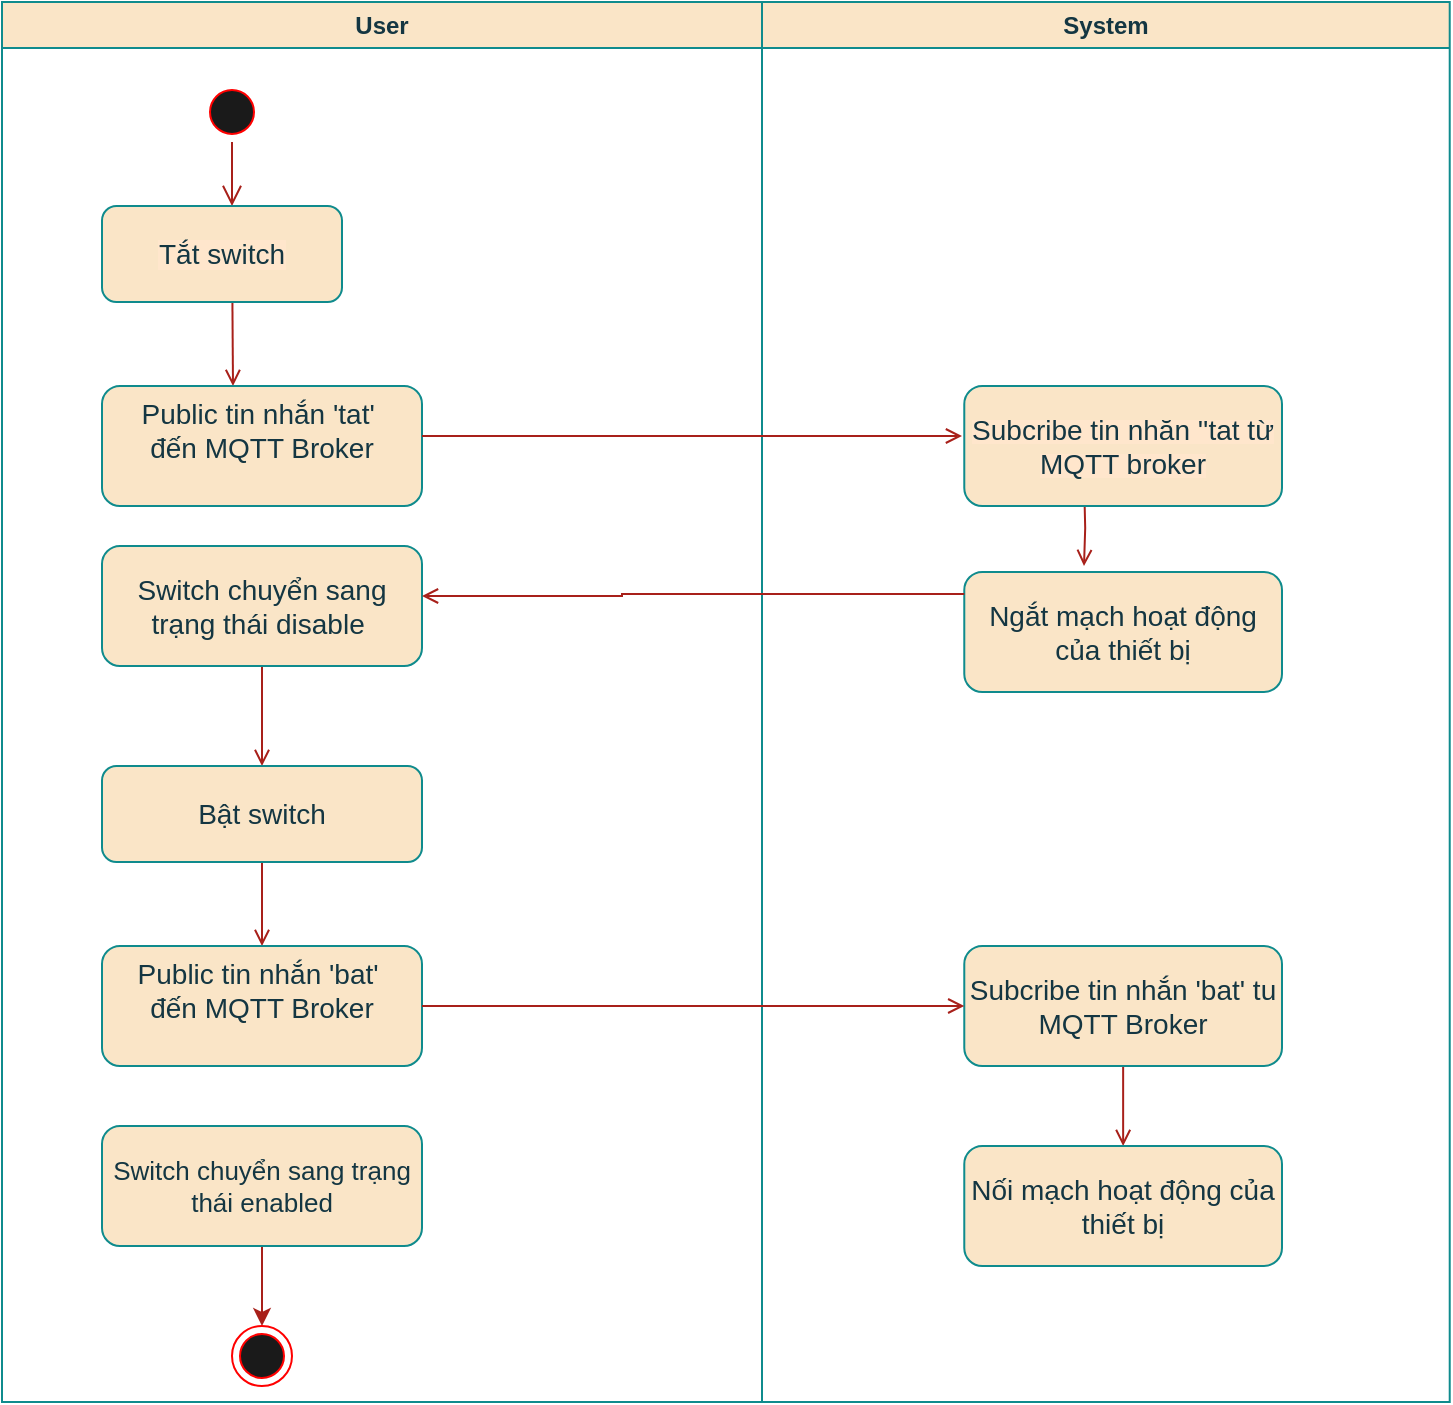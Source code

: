 <mxfile version="25.0.3" pages="6">
  <diagram name="Page-1" id="e7e014a7-5840-1c2e-5031-d8a46d1fe8dd">
    <mxGraphModel dx="1500" dy="806" grid="0" gridSize="10" guides="1" tooltips="1" connect="1" arrows="1" fold="1" page="1" pageScale="1" pageWidth="1169" pageHeight="826" background="none" math="0" shadow="0">
      <root>
        <mxCell id="0" />
        <mxCell id="1" parent="0" />
        <mxCell id="2" value="User" style="swimlane;whiteSpace=wrap;aspect=fixed;fillColor=#FAE5C7;strokeColor=#0F8B8D;labelBackgroundColor=none;fontColor=#143642;" parent="1" vertex="1">
          <mxGeometry x="160" y="40" width="380" height="700" as="geometry" />
        </mxCell>
        <mxCell id="5" value="" style="ellipse;shape=startState;fillColor=#1A1A1A;strokeColor=#FF0000;labelBackgroundColor=none;fontColor=#143642;" parent="2" vertex="1">
          <mxGeometry x="100" y="40" width="30" height="30" as="geometry" />
        </mxCell>
        <mxCell id="6" value="" style="edgeStyle=elbowEdgeStyle;elbow=horizontal;verticalAlign=bottom;endArrow=open;endSize=8;strokeColor=#A8201A;endFill=1;rounded=0;fontSize=13;labelBackgroundColor=none;fontColor=default;" parent="2" source="5" edge="1">
          <mxGeometry x="100" y="40" as="geometry">
            <mxPoint x="115" y="102" as="targetPoint" />
          </mxGeometry>
        </mxCell>
        <mxCell id="9" value="" style="endArrow=open;strokeColor=#A8201A;endFill=1;rounded=0;fontSize=13;labelBackgroundColor=none;fontColor=default;" parent="2" edge="1">
          <mxGeometry relative="1" as="geometry">
            <mxPoint x="115.143" y="142" as="sourcePoint" />
            <mxPoint x="115.5" y="192" as="targetPoint" />
          </mxGeometry>
        </mxCell>
        <mxCell id="tD_DrnIzGh9cRPsZDn5A-84" value="&lt;font style=&quot;font-size: 14px;&quot;&gt;Public tin nhắn &#39;tat&#39;&amp;nbsp;&lt;br style=&quot;padding: 0px; margin: 0px;&quot;&gt;đến MQTT Broker&lt;/font&gt;&lt;div style=&quot;padding: 0px; margin: 0px;&quot;&gt;&lt;br style=&quot;padding: 0px; margin: 0px; text-wrap-mode: nowrap;&quot;&gt;&lt;/div&gt;" style="rounded=1;whiteSpace=wrap;html=1;fontFamily=Helvetica;fontSize=13;labelBackgroundColor=none;fillColor=#FAE5C7;strokeColor=#0F8B8D;fontColor=#143642;" parent="2" vertex="1">
          <mxGeometry x="50" y="192" width="160" height="60" as="geometry" />
        </mxCell>
        <mxCell id="tD_DrnIzGh9cRPsZDn5A-85" value="&lt;span style=&quot;text-wrap-mode: nowrap; background-color: rgb(255, 230, 204);&quot;&gt;&lt;font style=&quot;font-size: 14px;&quot;&gt;Tắt switch&lt;/font&gt;&lt;/span&gt;" style="rounded=1;whiteSpace=wrap;html=1;fontFamily=Helvetica;fontSize=13;labelBackgroundColor=none;fillColor=#FAE5C7;strokeColor=#0F8B8D;fontColor=#143642;" parent="2" vertex="1">
          <mxGeometry x="50" y="102" width="120" height="48" as="geometry" />
        </mxCell>
        <mxCell id="tD_DrnIzGh9cRPsZDn5A-90" value="" style="edgeStyle=orthogonalEdgeStyle;shape=connector;rounded=0;orthogonalLoop=1;jettySize=auto;html=1;strokeColor=#A8201A;align=center;verticalAlign=middle;fontFamily=Helvetica;fontSize=13;fontColor=default;labelBackgroundColor=none;endArrow=open;endFill=0;" parent="2" source="tD_DrnIzGh9cRPsZDn5A-86" target="tD_DrnIzGh9cRPsZDn5A-89" edge="1">
          <mxGeometry relative="1" as="geometry" />
        </mxCell>
        <mxCell id="tD_DrnIzGh9cRPsZDn5A-86" value="&lt;span style=&quot;background-color: rgb(250, 229, 199);&quot;&gt;&lt;font style=&quot;font-size: 14px;&quot;&gt;&lt;span style=&quot;text-wrap-mode: nowrap;&quot;&gt;Switch chuyển sang&lt;/span&gt;&lt;br style=&quot;padding: 0px; margin: 0px; text-wrap-mode: nowrap;&quot;&gt;&lt;span style=&quot;text-wrap-mode: nowrap;&quot;&gt;trạng thái disable&amp;nbsp;&lt;/span&gt;&lt;/font&gt;&lt;/span&gt;" style="rounded=1;whiteSpace=wrap;html=1;fontFamily=Helvetica;fontSize=13;fontColor=#143642;labelBackgroundColor=none;fillColor=#FAE5C7;strokeColor=#0F8B8D;" parent="2" vertex="1">
          <mxGeometry x="50" y="272" width="160" height="60" as="geometry" />
        </mxCell>
        <mxCell id="tD_DrnIzGh9cRPsZDn5A-68" style="edgeStyle=orthogonalEdgeStyle;rounded=0;orthogonalLoop=1;jettySize=auto;html=1;exitX=0.5;exitY=1;exitDx=0;exitDy=0;fontSize=13;labelBackgroundColor=none;strokeColor=#A8201A;fontColor=default;" parent="2" edge="1">
          <mxGeometry relative="1" as="geometry">
            <mxPoint x="110" y="508" as="sourcePoint" />
            <mxPoint x="110" y="508" as="targetPoint" />
          </mxGeometry>
        </mxCell>
        <mxCell id="tD_DrnIzGh9cRPsZDn5A-92" value="" style="edgeStyle=orthogonalEdgeStyle;shape=connector;rounded=0;orthogonalLoop=1;jettySize=auto;html=1;strokeColor=#A8201A;align=center;verticalAlign=middle;fontFamily=Helvetica;fontSize=13;fontColor=default;labelBackgroundColor=none;endArrow=open;endFill=0;" parent="2" source="tD_DrnIzGh9cRPsZDn5A-89" target="tD_DrnIzGh9cRPsZDn5A-91" edge="1">
          <mxGeometry relative="1" as="geometry" />
        </mxCell>
        <mxCell id="tD_DrnIzGh9cRPsZDn5A-89" value="&lt;span style=&quot;background-color: rgb(250, 229, 199);&quot;&gt;&lt;font style=&quot;font-size: 14px;&quot;&gt;Bật switch&lt;/font&gt;&lt;/span&gt;" style="whiteSpace=wrap;html=1;fontSize=13;rounded=1;labelBackgroundColor=none;fillColor=#FAE5C7;strokeColor=#0F8B8D;fontColor=#143642;" parent="2" vertex="1">
          <mxGeometry x="50" y="382" width="160" height="48" as="geometry" />
        </mxCell>
        <mxCell id="tD_DrnIzGh9cRPsZDn5A-91" value="&lt;font style=&quot;font-size: 14px;&quot;&gt;Public tin nhắn &#39;bat&#39;&amp;nbsp;&lt;br style=&quot;padding: 0px; margin: 0px;&quot;&gt;đến MQTT Broker&lt;/font&gt;&lt;div style=&quot;padding: 0px; margin: 0px;&quot;&gt;&lt;br style=&quot;text-wrap-mode: nowrap; background-color: rgb(251, 251, 251); padding: 0px; margin: 0px;&quot;&gt;&lt;/div&gt;" style="whiteSpace=wrap;html=1;fontSize=13;rounded=1;labelBackgroundColor=none;fillColor=#FAE5C7;strokeColor=#0F8B8D;fontColor=#143642;" parent="2" vertex="1">
          <mxGeometry x="50" y="472" width="160" height="60" as="geometry" />
        </mxCell>
        <mxCell id="yrmoP5E2JA9eLpOLEgQy-10" value="" style="edgeStyle=orthogonalEdgeStyle;rounded=0;orthogonalLoop=1;jettySize=auto;html=1;strokeColor=#A8201A;fontColor=#143642;fillColor=#FAE5C7;" edge="1" parent="2" source="tD_DrnIzGh9cRPsZDn5A-99" target="qyXkb2FAPIPXSBDFs5eR-9">
          <mxGeometry relative="1" as="geometry" />
        </mxCell>
        <mxCell id="tD_DrnIzGh9cRPsZDn5A-99" value="Switch chuyển sang trạng thái enabled" style="rounded=1;whiteSpace=wrap;html=1;fontFamily=Helvetica;fontSize=13;fontColor=#143642;labelBackgroundColor=none;fillColor=#FAE5C7;strokeColor=#0F8B8D;" parent="2" vertex="1">
          <mxGeometry x="50" y="562" width="160" height="60" as="geometry" />
        </mxCell>
        <mxCell id="qyXkb2FAPIPXSBDFs5eR-9" value="" style="ellipse;html=1;shape=endState;fillColor=#1A1A1A;strokeColor=#FF0000;fontFamily=Helvetica;fontSize=11;fontColor=#143642;labelBackgroundColor=none;" parent="2" vertex="1">
          <mxGeometry x="115" y="662" width="30" height="30" as="geometry" />
        </mxCell>
        <mxCell id="3" value="System" style="swimlane;whiteSpace=wrap;aspect=fixed;fillColor=#FAE5C7;strokeColor=#0F8B8D;labelBackgroundColor=none;fontColor=#143642;" parent="1" vertex="1">
          <mxGeometry x="540" y="40" width="343.86" height="700" as="geometry" />
        </mxCell>
        <mxCell id="tD_DrnIzGh9cRPsZDn5A-74" value="" style="edgeStyle=orthogonalEdgeStyle;rounded=0;orthogonalLoop=1;jettySize=auto;html=1;endArrow=open;endFill=0;fontSize=13;labelBackgroundColor=none;strokeColor=#A8201A;fontColor=default;" parent="3" edge="1">
          <mxGeometry relative="1" as="geometry">
            <mxPoint x="161.1" y="242" as="sourcePoint" />
            <mxPoint x="161" y="282" as="targetPoint" />
          </mxGeometry>
        </mxCell>
        <mxCell id="tD_DrnIzGh9cRPsZDn5A-96" value="" style="edgeStyle=orthogonalEdgeStyle;shape=connector;rounded=0;orthogonalLoop=1;jettySize=auto;html=1;strokeColor=#A8201A;align=center;verticalAlign=middle;fontFamily=Helvetica;fontSize=13;fontColor=default;labelBackgroundColor=none;endArrow=open;endFill=0;" parent="3" source="tD_DrnIzGh9cRPsZDn5A-93" target="tD_DrnIzGh9cRPsZDn5A-95" edge="1">
          <mxGeometry relative="1" as="geometry" />
        </mxCell>
        <mxCell id="tD_DrnIzGh9cRPsZDn5A-93" value="&lt;div style=&quot;padding: 0px; margin: 0px;&quot;&gt;&lt;span style=&quot;text-align: left; background-color: rgb(250, 229, 199);&quot;&gt;&lt;font style=&quot;font-size: 14px;&quot;&gt;Subcribe tin nhắn &#39;bat&#39; tu MQTT Broker&lt;/font&gt;&lt;/span&gt;&lt;/div&gt;" style="whiteSpace=wrap;html=1;fontSize=13;rounded=1;labelBackgroundColor=none;fillColor=#FAE5C7;strokeColor=#0F8B8D;fontColor=#143642;" parent="3" vertex="1">
          <mxGeometry x="101.14" y="472" width="158.86" height="60" as="geometry" />
        </mxCell>
        <mxCell id="tD_DrnIzGh9cRPsZDn5A-95" value="&lt;span style=&quot;background-color: rgb(250, 229, 199);&quot;&gt;&lt;font style=&quot;font-size: 14px;&quot;&gt;Nối mạch hoạt động của thiết bị&lt;/font&gt;&lt;/span&gt;" style="whiteSpace=wrap;html=1;fontSize=13;rounded=1;labelBackgroundColor=none;fillColor=#FAE5C7;strokeColor=#0F8B8D;fontColor=#143642;" parent="3" vertex="1">
          <mxGeometry x="101.14" y="572" width="158.86" height="60" as="geometry" />
        </mxCell>
        <mxCell id="tD_DrnIzGh9cRPsZDn5A-97" value="&lt;span style=&quot;background-color: rgb(255, 230, 204);&quot;&gt;&lt;font style=&quot;font-size: 14px;&quot;&gt;Subcribe tin nhăn &#39;&#39;tat từ MQTT broker&lt;/font&gt;&lt;/span&gt;" style="rounded=1;whiteSpace=wrap;html=1;fontFamily=Helvetica;fontSize=11;labelBackgroundColor=none;align=center;fillColor=#FAE5C7;strokeColor=#0F8B8D;fontColor=#143642;" parent="3" vertex="1">
          <mxGeometry x="101.14" y="192" width="158.86" height="60" as="geometry" />
        </mxCell>
        <mxCell id="tD_DrnIzGh9cRPsZDn5A-98" value="&lt;span style=&quot;text-align: left; background-color: rgb(250, 229, 199);&quot;&gt;&lt;font style=&quot;font-size: 14px;&quot;&gt;Ngắt mạch hoạt động của thiết bị&lt;/font&gt;&lt;/span&gt;" style="rounded=1;whiteSpace=wrap;html=1;fontFamily=Helvetica;fontSize=13;fontColor=#143642;labelBackgroundColor=none;fillColor=#FAE5C7;strokeColor=#0F8B8D;" parent="3" vertex="1">
          <mxGeometry x="101.14" y="285" width="158.86" height="60" as="geometry" />
        </mxCell>
        <mxCell id="tD_DrnIzGh9cRPsZDn5A-72" value="" style="edgeStyle=orthogonalEdgeStyle;rounded=0;orthogonalLoop=1;jettySize=auto;html=1;endArrow=open;endFill=0;fontSize=13;labelBackgroundColor=none;strokeColor=#A8201A;fontColor=default;" parent="1" edge="1">
          <mxGeometry relative="1" as="geometry">
            <mxPoint x="370" y="257" as="sourcePoint" />
            <mxPoint x="640" y="257" as="targetPoint" />
          </mxGeometry>
        </mxCell>
        <mxCell id="tD_DrnIzGh9cRPsZDn5A-76" value="" style="edgeStyle=orthogonalEdgeStyle;rounded=0;orthogonalLoop=1;jettySize=auto;html=1;endArrow=open;endFill=0;fontSize=13;labelBackgroundColor=none;strokeColor=#A8201A;fontColor=default;" parent="1" edge="1">
          <mxGeometry relative="1" as="geometry">
            <mxPoint x="641.14" y="336" as="sourcePoint" />
            <mxPoint x="370" y="337" as="targetPoint" />
            <Array as="points">
              <mxPoint x="470" y="336" />
              <mxPoint x="470" y="337" />
            </Array>
          </mxGeometry>
        </mxCell>
        <mxCell id="tD_DrnIzGh9cRPsZDn5A-94" value="" style="edgeStyle=orthogonalEdgeStyle;shape=connector;rounded=0;orthogonalLoop=1;jettySize=auto;html=1;strokeColor=#A8201A;align=center;verticalAlign=middle;fontFamily=Helvetica;fontSize=13;fontColor=default;labelBackgroundColor=none;endArrow=open;endFill=0;" parent="1" source="tD_DrnIzGh9cRPsZDn5A-91" target="tD_DrnIzGh9cRPsZDn5A-93" edge="1">
          <mxGeometry relative="1" as="geometry" />
        </mxCell>
      </root>
    </mxGraphModel>
  </diagram>
  <diagram id="XehMruk8WsHAqBGTvNPU" name="Page-2">
    <mxGraphModel dx="1050" dy="564" grid="0" gridSize="10" guides="1" tooltips="1" connect="1" arrows="1" fold="1" page="1" pageScale="1" pageWidth="827" pageHeight="1169" math="0" shadow="0">
      <root>
        <mxCell id="0" />
        <mxCell id="1" parent="0" />
        <mxCell id="8IP9xR0eqAT0iUTPQ7E3-1" value="User" style="swimlane;whiteSpace=wrap;aspect=fixed;labelBackgroundColor=none;fillColor=#FAE5C7;strokeColor=#0F8B8D;fontColor=#143642;" parent="1" vertex="1">
          <mxGeometry x="40" y="40" width="256.78" height="473" as="geometry" />
        </mxCell>
        <mxCell id="P0gQWqg06MDn_9X7AkVR-2" value="" style="edgeStyle=orthogonalEdgeStyle;rounded=0;orthogonalLoop=1;jettySize=auto;html=1;strokeColor=#A8201A;fontColor=#143642;fillColor=#FAE5C7;" edge="1" parent="8IP9xR0eqAT0iUTPQ7E3-1" source="8IP9xR0eqAT0iUTPQ7E3-2" target="8IP9xR0eqAT0iUTPQ7E3-6">
          <mxGeometry relative="1" as="geometry" />
        </mxCell>
        <mxCell id="8IP9xR0eqAT0iUTPQ7E3-2" value="" style="ellipse;shape=startState;fillColor=#FAE5C7;strokeColor=#0F8B8D;labelBackgroundColor=none;fontColor=#143642;" parent="8IP9xR0eqAT0iUTPQ7E3-1" vertex="1">
          <mxGeometry x="116" y="39" width="30" height="30" as="geometry" />
        </mxCell>
        <mxCell id="8IP9xR0eqAT0iUTPQ7E3-6" value="&lt;span style=&quot;text-wrap-mode: nowrap; background-color: rgb(255, 230, 204);&quot;&gt;&lt;font style=&quot;font-size: 13px;&quot;&gt;Ấn&amp;nbsp; tab Home&lt;/font&gt;&lt;/span&gt;" style="rounded=1;whiteSpace=wrap;html=1;fontFamily=Helvetica;fontSize=11;fontColor=#143642;labelBackgroundColor=none;fillColor=#FAE5C7;strokeColor=#0F8B8D;" parent="8IP9xR0eqAT0iUTPQ7E3-1" vertex="1">
          <mxGeometry x="71" y="102" width="120" height="48" as="geometry" />
        </mxCell>
        <mxCell id="8IP9xR0eqAT0iUTPQ7E3-9" style="edgeStyle=orthogonalEdgeStyle;rounded=0;orthogonalLoop=1;jettySize=auto;html=1;exitX=0.5;exitY=1;exitDx=0;exitDy=0;labelBackgroundColor=none;strokeColor=#A8201A;fontColor=default;" parent="8IP9xR0eqAT0iUTPQ7E3-1" edge="1">
          <mxGeometry relative="1" as="geometry">
            <mxPoint x="110" y="508" as="sourcePoint" />
            <mxPoint x="110" y="508" as="targetPoint" />
          </mxGeometry>
        </mxCell>
        <mxCell id="P0gQWqg06MDn_9X7AkVR-1" value="" style="edgeStyle=orthogonalEdgeStyle;rounded=0;orthogonalLoop=1;jettySize=auto;html=1;strokeColor=#A8201A;fontColor=#143642;fillColor=#FAE5C7;" edge="1" parent="8IP9xR0eqAT0iUTPQ7E3-1" source="ALK8Wkx5_j4MFBwWaCdZ-12" target="ALK8Wkx5_j4MFBwWaCdZ-14">
          <mxGeometry relative="1" as="geometry" />
        </mxCell>
        <mxCell id="ALK8Wkx5_j4MFBwWaCdZ-12" value="&lt;font style=&quot;font-size: 13px;&quot;&gt;Trực quan&amp;nbsp; dữ liệu điện năng đang tiêu thụ dưới dạng biểu đồ đường&lt;/font&gt;" style="whiteSpace=wrap;html=1;fontSize=11;rounded=1;labelBackgroundColor=none;fillColor=#FAE5C7;strokeColor=#0F8B8D;fontColor=#143642;" parent="8IP9xR0eqAT0iUTPQ7E3-1" vertex="1">
          <mxGeometry x="16" y="203" width="230" height="60" as="geometry" />
        </mxCell>
        <mxCell id="P0gQWqg06MDn_9X7AkVR-3" value="" style="edgeStyle=orthogonalEdgeStyle;rounded=0;orthogonalLoop=1;jettySize=auto;html=1;strokeColor=#A8201A;fontColor=#143642;fillColor=#FAE5C7;" edge="1" parent="8IP9xR0eqAT0iUTPQ7E3-1" source="ALK8Wkx5_j4MFBwWaCdZ-14" target="qOSBzhFId25sNRbeD8KJ-6">
          <mxGeometry relative="1" as="geometry" />
        </mxCell>
        <mxCell id="ALK8Wkx5_j4MFBwWaCdZ-14" value="&lt;span style=&quot;font-size: 13px;&quot;&gt;Trực quan dữ liệu điện năng tiêu thụ hàng tháng dưới dạng biểu đồ cột&lt;/span&gt;" style="whiteSpace=wrap;html=1;fontSize=11;rounded=1;labelBackgroundColor=none;fillColor=#FAE5C7;strokeColor=#0F8B8D;fontColor=#143642;" parent="8IP9xR0eqAT0iUTPQ7E3-1" vertex="1">
          <mxGeometry x="16" y="325" width="230" height="60" as="geometry" />
        </mxCell>
        <mxCell id="qOSBzhFId25sNRbeD8KJ-6" value="" style="ellipse;html=1;shape=endState;fillColor=#FAE5C7;strokeColor=#0F8B8D;fontFamily=Helvetica;fontSize=11;fontColor=#143642;labelBackgroundColor=none;" parent="8IP9xR0eqAT0iUTPQ7E3-1" vertex="1">
          <mxGeometry x="116" y="429" width="30" height="30" as="geometry" />
        </mxCell>
        <mxCell id="ALK8Wkx5_j4MFBwWaCdZ-1" value="System" style="swimlane;whiteSpace=wrap;aspect=fixed;labelBackgroundColor=none;fillColor=#FAE5C7;strokeColor=#0F8B8D;fontColor=#143642;" parent="1" vertex="1">
          <mxGeometry x="296.78" y="40" width="232.35" height="473" as="geometry" />
        </mxCell>
        <mxCell id="ALK8Wkx5_j4MFBwWaCdZ-11" value="" style="edgeStyle=orthogonalEdgeStyle;shape=connector;rounded=0;orthogonalLoop=1;jettySize=auto;html=1;strokeColor=#A8201A;align=center;verticalAlign=middle;fontFamily=Helvetica;fontSize=11;fontColor=default;labelBackgroundColor=none;endArrow=open;endFill=0;" parent="ALK8Wkx5_j4MFBwWaCdZ-1" source="ALK8Wkx5_j4MFBwWaCdZ-8" target="ALK8Wkx5_j4MFBwWaCdZ-10" edge="1">
          <mxGeometry relative="1" as="geometry" />
        </mxCell>
        <mxCell id="ALK8Wkx5_j4MFBwWaCdZ-8" value="&lt;font style=&quot;font-size: 13px;&quot;&gt;Lấy dữ liệu điện năng đang tiêu thụ&lt;/font&gt;" style="whiteSpace=wrap;html=1;fontSize=11;rounded=1;labelBackgroundColor=none;fillColor=#FAE5C7;strokeColor=#0F8B8D;fontColor=#143642;" parent="ALK8Wkx5_j4MFBwWaCdZ-1" vertex="1">
          <mxGeometry x="59.22" y="96" width="150" height="60" as="geometry" />
        </mxCell>
        <mxCell id="ALK8Wkx5_j4MFBwWaCdZ-10" value="&lt;font style=&quot;font-size: 13px;&quot;&gt;Lây dữ liệu lịch sử điện năng tiêu thụ hàng tháng&lt;/font&gt;" style="whiteSpace=wrap;html=1;fontSize=11;rounded=1;labelBackgroundColor=none;fillColor=#FAE5C7;strokeColor=#0F8B8D;fontColor=#143642;" parent="ALK8Wkx5_j4MFBwWaCdZ-1" vertex="1">
          <mxGeometry x="59.22" y="203" width="150" height="60" as="geometry" />
        </mxCell>
        <mxCell id="ALK8Wkx5_j4MFBwWaCdZ-9" value="" style="edgeStyle=orthogonalEdgeStyle;shape=connector;rounded=0;orthogonalLoop=1;jettySize=auto;html=1;strokeColor=#A8201A;align=center;verticalAlign=middle;fontFamily=Helvetica;fontSize=11;fontColor=default;labelBackgroundColor=none;endArrow=open;endFill=0;" parent="1" source="8IP9xR0eqAT0iUTPQ7E3-6" target="ALK8Wkx5_j4MFBwWaCdZ-8" edge="1">
          <mxGeometry relative="1" as="geometry" />
        </mxCell>
        <mxCell id="ALK8Wkx5_j4MFBwWaCdZ-13" value="" style="edgeStyle=orthogonalEdgeStyle;shape=connector;rounded=0;orthogonalLoop=1;jettySize=auto;html=1;strokeColor=#A8201A;align=center;verticalAlign=middle;fontFamily=Helvetica;fontSize=11;fontColor=default;labelBackgroundColor=none;endArrow=open;endFill=0;" parent="1" source="ALK8Wkx5_j4MFBwWaCdZ-10" target="ALK8Wkx5_j4MFBwWaCdZ-12" edge="1">
          <mxGeometry relative="1" as="geometry" />
        </mxCell>
      </root>
    </mxGraphModel>
  </diagram>
  <diagram id="OsFEWsN4bxltIqUtsvq7" name="Page-3">
    <mxGraphModel dx="1050" dy="564" grid="0" gridSize="10" guides="1" tooltips="1" connect="1" arrows="1" fold="1" page="1" pageScale="1" pageWidth="827" pageHeight="1169" math="0" shadow="0">
      <root>
        <mxCell id="0" />
        <mxCell id="1" parent="0" />
        <mxCell id="05dqj8Q7DVU9fEhYyilx-1" value="User" style="swimlane;whiteSpace=wrap;labelBackgroundColor=none;fillColor=#FAE5C7;strokeColor=#0F8B8D;fontColor=#143642;fontSize=14;" vertex="1" parent="1">
          <mxGeometry x="40" y="40" width="255.69" height="345" as="geometry" />
        </mxCell>
        <mxCell id="05dqj8Q7DVU9fEhYyilx-2" value="" style="edgeStyle=orthogonalEdgeStyle;rounded=0;orthogonalLoop=1;jettySize=auto;html=1;strokeColor=#A8201A;fontColor=#143642;fillColor=#FAE5C7;fontSize=14;" edge="1" parent="05dqj8Q7DVU9fEhYyilx-1" source="05dqj8Q7DVU9fEhYyilx-3" target="05dqj8Q7DVU9fEhYyilx-4">
          <mxGeometry relative="1" as="geometry" />
        </mxCell>
        <mxCell id="05dqj8Q7DVU9fEhYyilx-3" value="" style="ellipse;shape=startState;fillColor=#FAE5C7;strokeColor=#0F8B8D;labelBackgroundColor=none;fontColor=#143642;fontSize=14;" vertex="1" parent="05dqj8Q7DVU9fEhYyilx-1">
          <mxGeometry x="108" y="37" width="30" height="30" as="geometry" />
        </mxCell>
        <mxCell id="05dqj8Q7DVU9fEhYyilx-4" value="&lt;span style=&quot;text-wrap-mode: nowrap; background-color: rgb(255, 230, 204);&quot;&gt;&lt;font&gt;Ấn&amp;nbsp; tab Note&lt;/font&gt;&lt;/span&gt;" style="rounded=1;whiteSpace=wrap;html=1;fontFamily=Helvetica;fontSize=14;fontColor=#143642;labelBackgroundColor=none;fillColor=#FAE5C7;strokeColor=#0F8B8D;" vertex="1" parent="05dqj8Q7DVU9fEhYyilx-1">
          <mxGeometry x="63" y="102" width="120" height="48" as="geometry" />
        </mxCell>
        <mxCell id="05dqj8Q7DVU9fEhYyilx-5" style="edgeStyle=orthogonalEdgeStyle;rounded=0;orthogonalLoop=1;jettySize=auto;html=1;exitX=0.5;exitY=1;exitDx=0;exitDy=0;labelBackgroundColor=none;strokeColor=#A8201A;fontColor=default;fontSize=14;" edge="1" parent="05dqj8Q7DVU9fEhYyilx-1">
          <mxGeometry relative="1" as="geometry">
            <mxPoint x="110" y="508" as="sourcePoint" />
            <mxPoint x="110" y="508" as="targetPoint" />
          </mxGeometry>
        </mxCell>
        <mxCell id="05dqj8Q7DVU9fEhYyilx-17" value="" style="edgeStyle=orthogonalEdgeStyle;rounded=0;orthogonalLoop=1;jettySize=auto;html=1;strokeColor=#A8201A;fontColor=#143642;fillColor=#FAE5C7;" edge="1" parent="05dqj8Q7DVU9fEhYyilx-1" source="05dqj8Q7DVU9fEhYyilx-7" target="05dqj8Q7DVU9fEhYyilx-10">
          <mxGeometry relative="1" as="geometry" />
        </mxCell>
        <mxCell id="05dqj8Q7DVU9fEhYyilx-7" value="&lt;font&gt;Trực quan dữ liệu dưới dạng bảng&lt;/font&gt;" style="whiteSpace=wrap;html=1;fontSize=14;rounded=1;labelBackgroundColor=none;fillColor=#FAE5C7;strokeColor=#0F8B8D;fontColor=#143642;" vertex="1" parent="05dqj8Q7DVU9fEhYyilx-1">
          <mxGeometry x="8" y="203" width="230" height="60" as="geometry" />
        </mxCell>
        <mxCell id="05dqj8Q7DVU9fEhYyilx-10" value="" style="ellipse;html=1;shape=endState;fillColor=#FAE5C7;strokeColor=#0F8B8D;fontFamily=Helvetica;fontSize=14;fontColor=#143642;labelBackgroundColor=none;" vertex="1" parent="05dqj8Q7DVU9fEhYyilx-1">
          <mxGeometry x="108" y="305" width="30" height="30" as="geometry" />
        </mxCell>
        <mxCell id="05dqj8Q7DVU9fEhYyilx-11" value="System" style="swimlane;whiteSpace=wrap;labelBackgroundColor=none;fillColor=#FAE5C7;strokeColor=#0F8B8D;fontColor=#143642;fontSize=14;" vertex="1" parent="1">
          <mxGeometry x="296.78" y="40" width="252.22" height="347" as="geometry" />
        </mxCell>
        <mxCell id="05dqj8Q7DVU9fEhYyilx-12" value="" style="edgeStyle=orthogonalEdgeStyle;shape=connector;rounded=0;orthogonalLoop=1;jettySize=auto;html=1;strokeColor=#A8201A;align=center;verticalAlign=middle;fontFamily=Helvetica;fontSize=14;fontColor=default;labelBackgroundColor=none;endArrow=open;endFill=0;" edge="1" parent="05dqj8Q7DVU9fEhYyilx-11" source="05dqj8Q7DVU9fEhYyilx-13" target="05dqj8Q7DVU9fEhYyilx-14">
          <mxGeometry relative="1" as="geometry" />
        </mxCell>
        <mxCell id="05dqj8Q7DVU9fEhYyilx-13" value="&lt;font&gt;Lấy dữ liệu điện năng tiêu thụ từng tháng&lt;/font&gt;" style="whiteSpace=wrap;html=1;fontSize=14;rounded=1;labelBackgroundColor=none;fillColor=#FAE5C7;strokeColor=#0F8B8D;fontColor=#143642;" vertex="1" parent="05dqj8Q7DVU9fEhYyilx-11">
          <mxGeometry x="59.22" y="96" width="150" height="60" as="geometry" />
        </mxCell>
        <mxCell id="05dqj8Q7DVU9fEhYyilx-14" value="&lt;font&gt;Tính toán tiền điện các tháng&lt;/font&gt;" style="whiteSpace=wrap;html=1;fontSize=14;rounded=1;labelBackgroundColor=none;fillColor=#FAE5C7;strokeColor=#0F8B8D;fontColor=#143642;" vertex="1" parent="05dqj8Q7DVU9fEhYyilx-11">
          <mxGeometry x="59.22" y="203" width="150" height="60" as="geometry" />
        </mxCell>
        <mxCell id="05dqj8Q7DVU9fEhYyilx-15" value="" style="edgeStyle=orthogonalEdgeStyle;shape=connector;rounded=0;orthogonalLoop=1;jettySize=auto;html=1;strokeColor=#A8201A;align=center;verticalAlign=middle;fontFamily=Helvetica;fontSize=14;fontColor=default;labelBackgroundColor=none;endArrow=open;endFill=0;" edge="1" parent="1" source="05dqj8Q7DVU9fEhYyilx-4" target="05dqj8Q7DVU9fEhYyilx-13">
          <mxGeometry relative="1" as="geometry" />
        </mxCell>
        <mxCell id="05dqj8Q7DVU9fEhYyilx-16" value="" style="edgeStyle=orthogonalEdgeStyle;shape=connector;rounded=0;orthogonalLoop=1;jettySize=auto;html=1;strokeColor=#A8201A;align=center;verticalAlign=middle;fontFamily=Helvetica;fontSize=14;fontColor=default;labelBackgroundColor=none;endArrow=open;endFill=0;" edge="1" parent="1" source="05dqj8Q7DVU9fEhYyilx-14" target="05dqj8Q7DVU9fEhYyilx-7">
          <mxGeometry relative="1" as="geometry" />
        </mxCell>
      </root>
    </mxGraphModel>
  </diagram>
  <diagram id="i7GUZUZMw4jv98SlLRyL" name="Page-4">
    <mxGraphModel dx="1050" dy="564" grid="0" gridSize="10" guides="1" tooltips="1" connect="1" arrows="1" fold="1" page="1" pageScale="1" pageWidth="827" pageHeight="1169" math="0" shadow="0">
      <root>
        <mxCell id="0" />
        <mxCell id="1" parent="0" />
        <mxCell id="Nv0eOGYSu1PY8YAVTKOI-1" value="User" style="swimlane;whiteSpace=wrap;labelBackgroundColor=none;fillColor=#FAE5C7;strokeColor=#0F8B8D;fontColor=#143642;fontSize=14;" vertex="1" parent="1">
          <mxGeometry x="355.22" y="38" width="255.69" height="345" as="geometry" />
        </mxCell>
        <mxCell id="Nv0eOGYSu1PY8YAVTKOI-5" style="edgeStyle=orthogonalEdgeStyle;rounded=0;orthogonalLoop=1;jettySize=auto;html=1;exitX=0.5;exitY=1;exitDx=0;exitDy=0;labelBackgroundColor=none;strokeColor=#A8201A;fontColor=default;fontSize=14;" edge="1" parent="Nv0eOGYSu1PY8YAVTKOI-1">
          <mxGeometry relative="1" as="geometry">
            <mxPoint x="110" y="508" as="sourcePoint" />
            <mxPoint x="110" y="508" as="targetPoint" />
          </mxGeometry>
        </mxCell>
        <mxCell id="Nv0eOGYSu1PY8YAVTKOI-9" value="System" style="swimlane;whiteSpace=wrap;labelBackgroundColor=none;fillColor=#FAE5C7;strokeColor=#0F8B8D;fontColor=#143642;fontSize=14;" vertex="1" parent="1">
          <mxGeometry x="103" y="38" width="252.22" height="345" as="geometry" />
        </mxCell>
        <mxCell id="Nv0eOGYSu1PY8YAVTKOI-15" value="" style="edgeStyle=orthogonalEdgeStyle;rounded=0;orthogonalLoop=1;jettySize=auto;html=1;strokeColor=#A8201A;fontColor=#143642;fillColor=#FAE5C7;" edge="1" parent="Nv0eOGYSu1PY8YAVTKOI-9" source="Nv0eOGYSu1PY8YAVTKOI-4" target="Nv0eOGYSu1PY8YAVTKOI-7">
          <mxGeometry relative="1" as="geometry" />
        </mxCell>
        <mxCell id="Nv0eOGYSu1PY8YAVTKOI-4" value="&lt;span style=&quot;text-wrap-mode: nowrap; background-color: rgb(255, 230, 204);&quot;&gt;&lt;font&gt;Nhận biết thiết bị hoạt động&lt;/font&gt;&lt;/span&gt;&lt;div&gt;&lt;span style=&quot;text-wrap-mode: nowrap; background-color: rgb(255, 230, 204);&quot;&gt;&lt;font&gt;vượt quá công suất định mức&lt;/font&gt;&lt;/span&gt;&lt;/div&gt;" style="rounded=1;whiteSpace=wrap;html=1;fontFamily=Helvetica;fontSize=14;fontColor=#143642;labelBackgroundColor=none;fillColor=#FAE5C7;strokeColor=#0F8B8D;" vertex="1" parent="Nv0eOGYSu1PY8YAVTKOI-9">
          <mxGeometry x="15" y="96" width="224" height="48" as="geometry" />
        </mxCell>
        <mxCell id="Nv0eOGYSu1PY8YAVTKOI-3" value="" style="ellipse;shape=startState;fillColor=#FAE5C7;strokeColor=#0F8B8D;labelBackgroundColor=none;fontColor=#143642;fontSize=14;" vertex="1" parent="Nv0eOGYSu1PY8YAVTKOI-9">
          <mxGeometry x="112" y="34" width="30" height="30" as="geometry" />
        </mxCell>
        <mxCell id="Nv0eOGYSu1PY8YAVTKOI-2" value="" style="edgeStyle=orthogonalEdgeStyle;rounded=0;orthogonalLoop=1;jettySize=auto;html=1;strokeColor=#A8201A;fontColor=#143642;fillColor=#FAE5C7;fontSize=14;" edge="1" parent="Nv0eOGYSu1PY8YAVTKOI-9" source="Nv0eOGYSu1PY8YAVTKOI-3" target="Nv0eOGYSu1PY8YAVTKOI-4">
          <mxGeometry relative="1" as="geometry" />
        </mxCell>
        <mxCell id="Nv0eOGYSu1PY8YAVTKOI-7" value="&lt;font&gt;Ngắt hoạt động của thiết bị&lt;/font&gt;" style="whiteSpace=wrap;html=1;fontSize=14;rounded=1;labelBackgroundColor=none;fillColor=#FAE5C7;strokeColor=#0F8B8D;fontColor=#143642;" vertex="1" parent="Nv0eOGYSu1PY8YAVTKOI-9">
          <mxGeometry x="11.11" y="189" width="230" height="60" as="geometry" />
        </mxCell>
        <mxCell id="Nv0eOGYSu1PY8YAVTKOI-8" value="" style="ellipse;html=1;shape=endState;fillColor=#FAE5C7;strokeColor=#0F8B8D;fontFamily=Helvetica;fontSize=14;fontColor=#143642;labelBackgroundColor=none;" vertex="1" parent="Nv0eOGYSu1PY8YAVTKOI-9">
          <mxGeometry x="111.11" y="287" width="30" height="30" as="geometry" />
        </mxCell>
        <mxCell id="Nv0eOGYSu1PY8YAVTKOI-6" value="" style="edgeStyle=orthogonalEdgeStyle;rounded=0;orthogonalLoop=1;jettySize=auto;html=1;strokeColor=#A8201A;fontColor=#143642;fillColor=#FAE5C7;" edge="1" parent="Nv0eOGYSu1PY8YAVTKOI-9" source="Nv0eOGYSu1PY8YAVTKOI-7" target="Nv0eOGYSu1PY8YAVTKOI-8">
          <mxGeometry relative="1" as="geometry" />
        </mxCell>
      </root>
    </mxGraphModel>
  </diagram>
  <diagram id="Zkhp0yPtqcWJYnkI2xWi" name="Page-5">
    <mxGraphModel dx="1050" dy="564" grid="0" gridSize="10" guides="1" tooltips="1" connect="1" arrows="1" fold="1" page="1" pageScale="1" pageWidth="827" pageHeight="1169" math="0" shadow="0">
      <root>
        <mxCell id="0" />
        <mxCell id="1" parent="0" />
        <mxCell id="QT-lBNAvIIM_VcQQ4eqr-1" value="User" style="swimlane;whiteSpace=wrap;labelBackgroundColor=none;fillColor=#FAE5C7;strokeColor=#0F8B8D;fontColor=#143642;fontSize=14;" vertex="1" parent="1">
          <mxGeometry x="355.22" y="38" width="255.69" height="345" as="geometry" />
        </mxCell>
        <mxCell id="QT-lBNAvIIM_VcQQ4eqr-2" style="edgeStyle=orthogonalEdgeStyle;rounded=0;orthogonalLoop=1;jettySize=auto;html=1;exitX=0.5;exitY=1;exitDx=0;exitDy=0;labelBackgroundColor=none;strokeColor=#A8201A;fontColor=default;fontSize=14;" edge="1" parent="QT-lBNAvIIM_VcQQ4eqr-1">
          <mxGeometry relative="1" as="geometry">
            <mxPoint x="110" y="508" as="sourcePoint" />
            <mxPoint x="110" y="508" as="targetPoint" />
          </mxGeometry>
        </mxCell>
        <mxCell id="QT-lBNAvIIM_VcQQ4eqr-9" value="" style="ellipse;html=1;shape=endState;fillColor=#FAE5C7;strokeColor=#0F8B8D;fontFamily=Helvetica;fontSize=14;fontColor=#143642;labelBackgroundColor=none;" vertex="1" parent="QT-lBNAvIIM_VcQQ4eqr-1">
          <mxGeometry x="116.89" y="295" width="30" height="30" as="geometry" />
        </mxCell>
        <mxCell id="QT-lBNAvIIM_VcQQ4eqr-15" value="" style="edgeStyle=orthogonalEdgeStyle;rounded=0;orthogonalLoop=1;jettySize=auto;html=1;strokeColor=#A8201A;fontColor=#143642;fillColor=#FAE5C7;" edge="1" parent="QT-lBNAvIIM_VcQQ4eqr-1" source="QT-lBNAvIIM_VcQQ4eqr-12" target="QT-lBNAvIIM_VcQQ4eqr-9">
          <mxGeometry relative="1" as="geometry" />
        </mxCell>
        <mxCell id="QT-lBNAvIIM_VcQQ4eqr-12" value="Nhận được tin nhắn cảnh báo" style="whiteSpace=wrap;html=1;fontSize=14;fillColor=#FAE5C7;strokeColor=#0F8B8D;fontColor=#143642;rounded=1;labelBackgroundColor=none;" vertex="1" parent="QT-lBNAvIIM_VcQQ4eqr-1">
          <mxGeometry x="58.78" y="189" width="146.22" height="60" as="geometry" />
        </mxCell>
        <mxCell id="QT-lBNAvIIM_VcQQ4eqr-3" value="System" style="swimlane;whiteSpace=wrap;labelBackgroundColor=none;fillColor=#FAE5C7;strokeColor=#0F8B8D;fontColor=#143642;fontSize=14;" vertex="1" parent="1">
          <mxGeometry x="103" y="38" width="252.22" height="345" as="geometry" />
        </mxCell>
        <mxCell id="QT-lBNAvIIM_VcQQ4eqr-4" value="" style="edgeStyle=orthogonalEdgeStyle;rounded=0;orthogonalLoop=1;jettySize=auto;html=1;strokeColor=#A8201A;fontColor=#143642;fillColor=#FAE5C7;" edge="1" parent="QT-lBNAvIIM_VcQQ4eqr-3" source="QT-lBNAvIIM_VcQQ4eqr-5" target="QT-lBNAvIIM_VcQQ4eqr-8">
          <mxGeometry relative="1" as="geometry" />
        </mxCell>
        <mxCell id="QT-lBNAvIIM_VcQQ4eqr-5" value="&lt;span style=&quot;text-wrap-mode: nowrap; background-color: rgb(255, 230, 204);&quot;&gt;&lt;font&gt;Nhận biết thiết bị hoạt động&lt;/font&gt;&lt;/span&gt;&lt;div&gt;&lt;span style=&quot;text-wrap-mode: nowrap; background-color: rgb(255, 230, 204);&quot;&gt;&lt;font&gt;vượt quá công suất định mức&lt;/font&gt;&lt;/span&gt;&lt;/div&gt;" style="rounded=1;whiteSpace=wrap;html=1;fontFamily=Helvetica;fontSize=14;fontColor=#143642;labelBackgroundColor=none;fillColor=#FAE5C7;strokeColor=#0F8B8D;" vertex="1" parent="QT-lBNAvIIM_VcQQ4eqr-3">
          <mxGeometry x="15" y="96" width="224" height="48" as="geometry" />
        </mxCell>
        <mxCell id="QT-lBNAvIIM_VcQQ4eqr-6" value="" style="ellipse;shape=startState;fillColor=#FAE5C7;strokeColor=#0F8B8D;labelBackgroundColor=none;fontColor=#143642;fontSize=14;" vertex="1" parent="QT-lBNAvIIM_VcQQ4eqr-3">
          <mxGeometry x="112" y="34" width="30" height="30" as="geometry" />
        </mxCell>
        <mxCell id="QT-lBNAvIIM_VcQQ4eqr-7" value="" style="edgeStyle=orthogonalEdgeStyle;rounded=0;orthogonalLoop=1;jettySize=auto;html=1;strokeColor=#A8201A;fontColor=#143642;fillColor=#FAE5C7;fontSize=14;" edge="1" parent="QT-lBNAvIIM_VcQQ4eqr-3" source="QT-lBNAvIIM_VcQQ4eqr-6" target="QT-lBNAvIIM_VcQQ4eqr-5">
          <mxGeometry relative="1" as="geometry" />
        </mxCell>
        <mxCell id="QT-lBNAvIIM_VcQQ4eqr-8" value="&lt;font&gt;Gửi SMS tới điện thoại người dùng&lt;/font&gt;" style="whiteSpace=wrap;html=1;fontSize=14;rounded=1;labelBackgroundColor=none;fillColor=#FAE5C7;strokeColor=#0F8B8D;fontColor=#143642;" vertex="1" parent="QT-lBNAvIIM_VcQQ4eqr-3">
          <mxGeometry x="11.11" y="189" width="230" height="60" as="geometry" />
        </mxCell>
        <mxCell id="QT-lBNAvIIM_VcQQ4eqr-13" value="" style="edgeStyle=orthogonalEdgeStyle;rounded=0;orthogonalLoop=1;jettySize=auto;html=1;strokeColor=#A8201A;fontColor=#143642;fillColor=#FAE5C7;" edge="1" parent="1" source="QT-lBNAvIIM_VcQQ4eqr-8" target="QT-lBNAvIIM_VcQQ4eqr-12">
          <mxGeometry relative="1" as="geometry" />
        </mxCell>
      </root>
    </mxGraphModel>
  </diagram>
  <diagram id="aHyrDTcADmJOt-EfhEOj" name="Page-6">
    <mxGraphModel dx="1050" dy="564" grid="0" gridSize="10" guides="1" tooltips="1" connect="1" arrows="1" fold="1" page="1" pageScale="1" pageWidth="827" pageHeight="1169" math="0" shadow="0">
      <root>
        <mxCell id="0" />
        <mxCell id="1" parent="0" />
        <mxCell id="nJrrXadfMd1o0khrKPF2-1" value="Actor" style="shape=umlActor;verticalLabelPosition=bottom;verticalAlign=top;html=1;outlineConnect=0;strokeColor=#0F8B8D;fontColor=#143642;fillColor=#FAE5C7;" vertex="1" parent="1">
          <mxGeometry x="397" y="263" width="30" height="60" as="geometry" />
        </mxCell>
      </root>
    </mxGraphModel>
  </diagram>
</mxfile>
